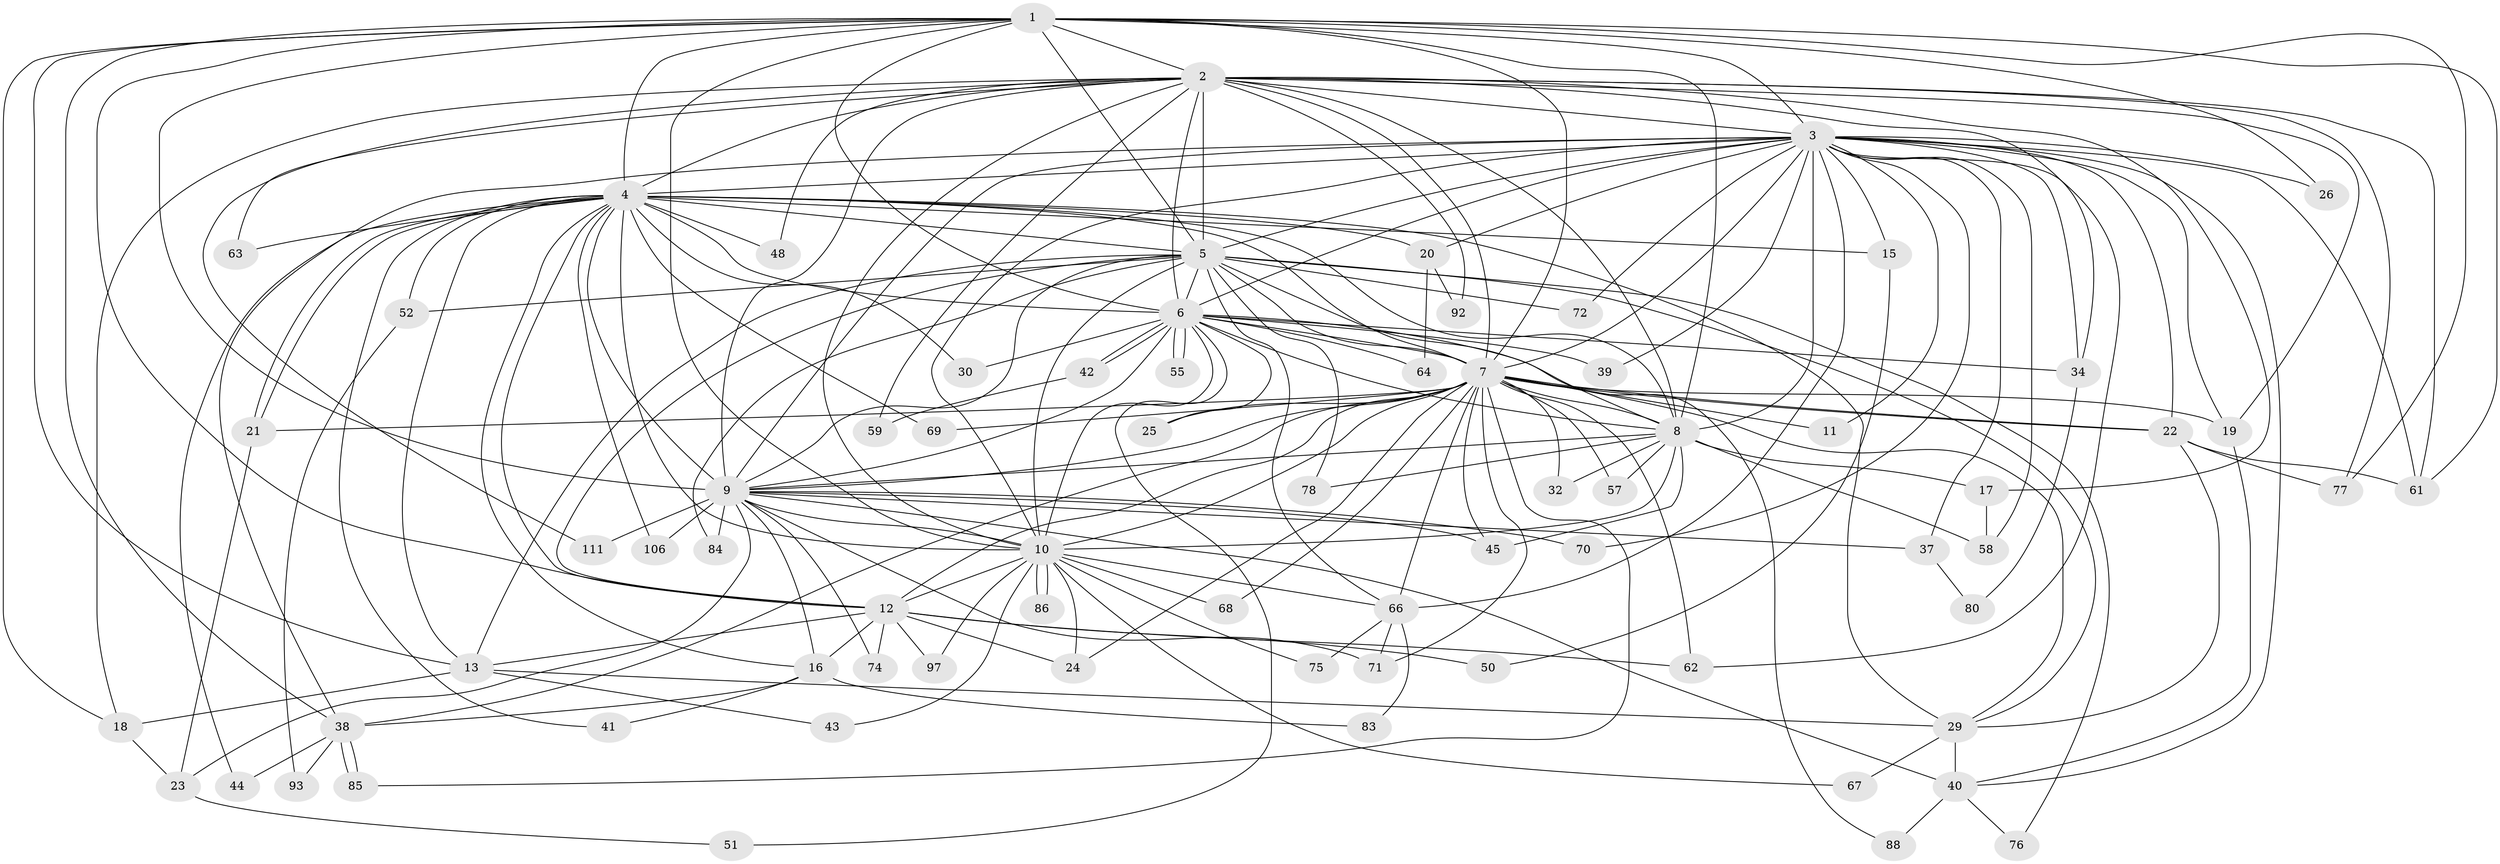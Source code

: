 // original degree distribution, {18: 0.00819672131147541, 22: 0.01639344262295082, 29: 0.00819672131147541, 27: 0.00819672131147541, 20: 0.01639344262295082, 24: 0.00819672131147541, 16: 0.00819672131147541, 21: 0.00819672131147541, 3: 0.20491803278688525, 10: 0.00819672131147541, 7: 0.02459016393442623, 6: 0.03278688524590164, 4: 0.09016393442622951, 2: 0.5409836065573771, 8: 0.00819672131147541, 5: 0.00819672131147541}
// Generated by graph-tools (version 1.1) at 2025/17/03/04/25 18:17:21]
// undirected, 73 vertices, 201 edges
graph export_dot {
graph [start="1"]
  node [color=gray90,style=filled];
  1 [super="+53+90"];
  2 [super="+33"];
  3 [super="+36+98+112+104+31+49"];
  4;
  5 [super="+14+101+56+60+107"];
  6;
  7 [super="+47+27+35"];
  8 [super="+65+103"];
  9;
  10;
  11;
  12 [super="+28"];
  13 [super="+115"];
  15;
  16;
  17;
  18 [super="+110"];
  19;
  20;
  21 [super="+87"];
  22;
  23;
  24;
  25;
  26;
  29 [super="+54"];
  30;
  32;
  34 [super="+89"];
  37;
  38;
  39;
  40 [super="+46"];
  41;
  42;
  43;
  44;
  45 [super="+120"];
  48;
  50;
  51;
  52;
  55;
  57;
  58 [super="+109"];
  59;
  61 [super="+82"];
  62 [super="+105"];
  63;
  64;
  66 [super="+100"];
  67;
  68;
  69;
  70;
  71 [super="+102"];
  72;
  74;
  75;
  76;
  77;
  78;
  80;
  83;
  84;
  85;
  86;
  88;
  92;
  93;
  97;
  106;
  111;
  1 -- 2;
  1 -- 3;
  1 -- 4;
  1 -- 5;
  1 -- 6;
  1 -- 7 [weight=2];
  1 -- 8 [weight=2];
  1 -- 9;
  1 -- 10;
  1 -- 12;
  1 -- 18;
  1 -- 26;
  1 -- 38;
  1 -- 13;
  1 -- 61;
  1 -- 77;
  2 -- 3 [weight=3];
  2 -- 4;
  2 -- 5;
  2 -- 6;
  2 -- 7;
  2 -- 8;
  2 -- 9;
  2 -- 10 [weight=2];
  2 -- 17;
  2 -- 48;
  2 -- 59;
  2 -- 61;
  2 -- 63;
  2 -- 77;
  2 -- 92;
  2 -- 111;
  2 -- 18;
  2 -- 34;
  2 -- 19;
  3 -- 4 [weight=2];
  3 -- 5;
  3 -- 6;
  3 -- 7;
  3 -- 8;
  3 -- 9;
  3 -- 10;
  3 -- 11 [weight=2];
  3 -- 15;
  3 -- 19;
  3 -- 20;
  3 -- 26;
  3 -- 34;
  3 -- 37;
  3 -- 39;
  3 -- 58 [weight=2];
  3 -- 62;
  3 -- 70;
  3 -- 72;
  3 -- 38;
  3 -- 22;
  3 -- 66;
  3 -- 40;
  3 -- 61;
  4 -- 5 [weight=2];
  4 -- 6;
  4 -- 7;
  4 -- 8;
  4 -- 9;
  4 -- 10;
  4 -- 13;
  4 -- 15;
  4 -- 16;
  4 -- 20;
  4 -- 21;
  4 -- 21;
  4 -- 29;
  4 -- 30;
  4 -- 41;
  4 -- 44;
  4 -- 48;
  4 -- 52;
  4 -- 63;
  4 -- 69;
  4 -- 106;
  4 -- 12;
  5 -- 6;
  5 -- 7 [weight=4];
  5 -- 8;
  5 -- 9;
  5 -- 10 [weight=2];
  5 -- 52;
  5 -- 72;
  5 -- 76;
  5 -- 78;
  5 -- 84;
  5 -- 66;
  5 -- 13;
  5 -- 12;
  5 -- 29;
  6 -- 7;
  6 -- 8;
  6 -- 9;
  6 -- 10;
  6 -- 25;
  6 -- 30;
  6 -- 34;
  6 -- 39;
  6 -- 42;
  6 -- 42;
  6 -- 51;
  6 -- 55;
  6 -- 55;
  6 -- 64;
  6 -- 88;
  7 -- 8;
  7 -- 9;
  7 -- 10 [weight=2];
  7 -- 11;
  7 -- 19;
  7 -- 22;
  7 -- 22;
  7 -- 25;
  7 -- 32;
  7 -- 45;
  7 -- 57;
  7 -- 68;
  7 -- 69;
  7 -- 62;
  7 -- 66 [weight=2];
  7 -- 38;
  7 -- 71;
  7 -- 12;
  7 -- 21 [weight=2];
  7 -- 85;
  7 -- 24;
  7 -- 29;
  8 -- 9;
  8 -- 10;
  8 -- 17 [weight=2];
  8 -- 32;
  8 -- 57;
  8 -- 58;
  8 -- 78;
  8 -- 45;
  9 -- 10;
  9 -- 16;
  9 -- 23;
  9 -- 37;
  9 -- 40 [weight=2];
  9 -- 45;
  9 -- 70;
  9 -- 71;
  9 -- 74;
  9 -- 84;
  9 -- 106;
  9 -- 111;
  10 -- 12;
  10 -- 24;
  10 -- 43;
  10 -- 66;
  10 -- 67;
  10 -- 68;
  10 -- 75;
  10 -- 86;
  10 -- 86;
  10 -- 97;
  12 -- 13;
  12 -- 24;
  12 -- 50;
  12 -- 62;
  12 -- 74;
  12 -- 97;
  12 -- 16;
  13 -- 18;
  13 -- 43;
  13 -- 29;
  15 -- 50;
  16 -- 38;
  16 -- 41;
  16 -- 83;
  17 -- 58;
  18 -- 23;
  19 -- 40;
  20 -- 64;
  20 -- 92;
  21 -- 23;
  22 -- 29;
  22 -- 61;
  22 -- 77;
  23 -- 51;
  29 -- 67;
  29 -- 40;
  34 -- 80;
  37 -- 80;
  38 -- 44;
  38 -- 85;
  38 -- 85;
  38 -- 93;
  40 -- 76;
  40 -- 88;
  42 -- 59;
  52 -- 93;
  66 -- 75;
  66 -- 83;
  66 -- 71;
}
